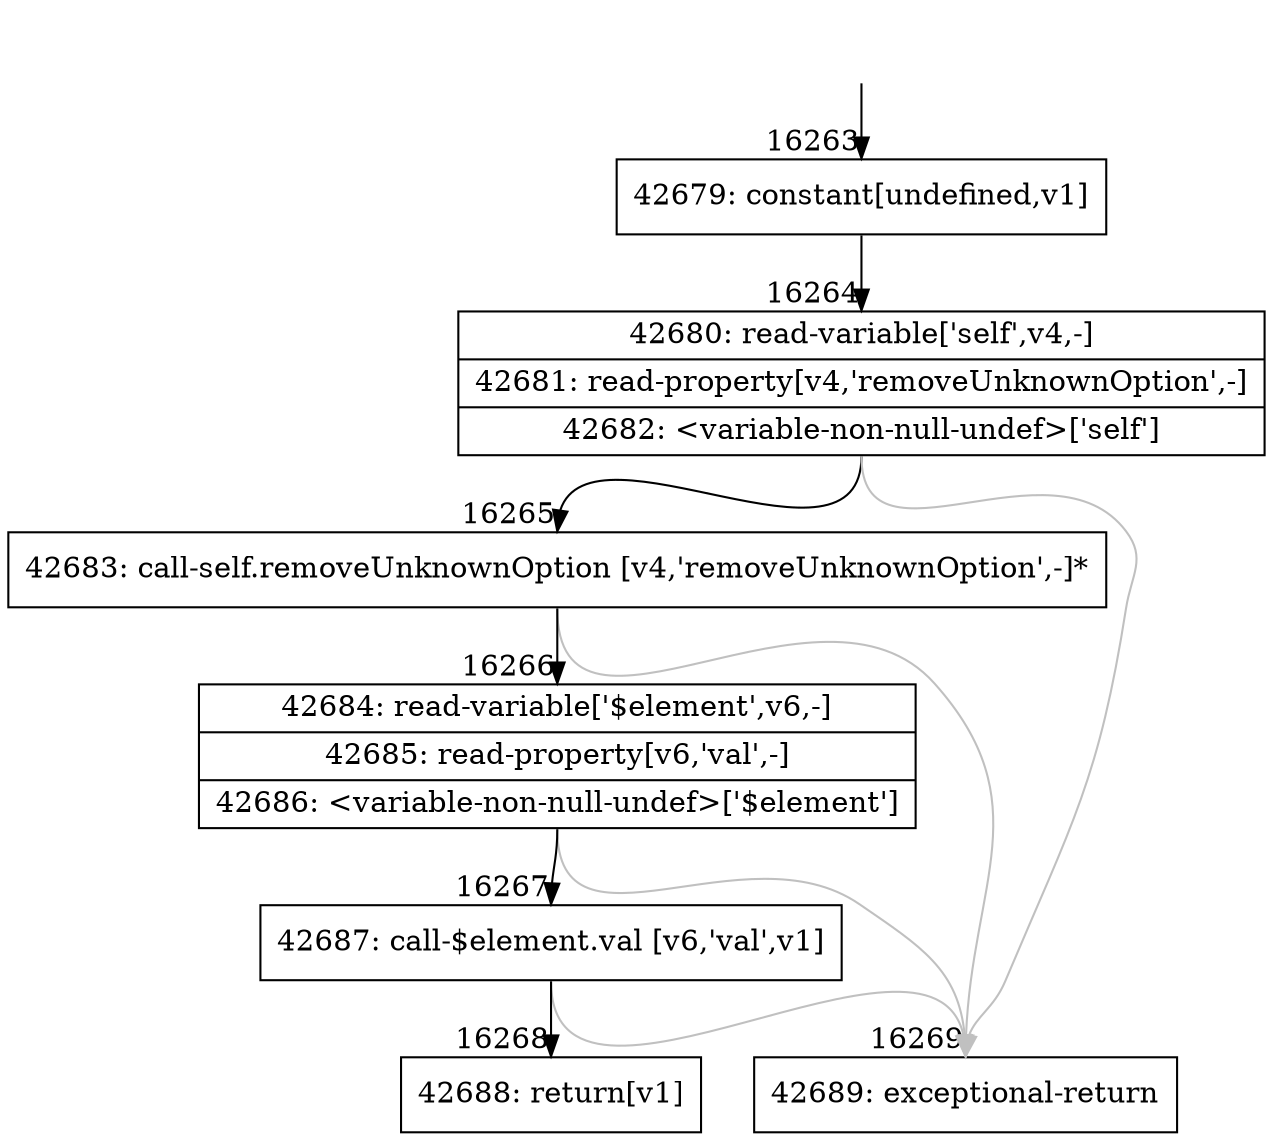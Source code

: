 digraph {
rankdir="TD"
BB_entry1311[shape=none,label=""];
BB_entry1311 -> BB16263 [tailport=s, headport=n, headlabel="    16263"]
BB16263 [shape=record label="{42679: constant[undefined,v1]}" ] 
BB16263 -> BB16264 [tailport=s, headport=n, headlabel="      16264"]
BB16264 [shape=record label="{42680: read-variable['self',v4,-]|42681: read-property[v4,'removeUnknownOption',-]|42682: \<variable-non-null-undef\>['self']}" ] 
BB16264 -> BB16265 [tailport=s, headport=n, headlabel="      16265"]
BB16264 -> BB16269 [tailport=s, headport=n, color=gray, headlabel="      16269"]
BB16265 [shape=record label="{42683: call-self.removeUnknownOption [v4,'removeUnknownOption',-]*}" ] 
BB16265 -> BB16266 [tailport=s, headport=n, headlabel="      16266"]
BB16265 -> BB16269 [tailport=s, headport=n, color=gray]
BB16266 [shape=record label="{42684: read-variable['$element',v6,-]|42685: read-property[v6,'val',-]|42686: \<variable-non-null-undef\>['$element']}" ] 
BB16266 -> BB16267 [tailport=s, headport=n, headlabel="      16267"]
BB16266 -> BB16269 [tailport=s, headport=n, color=gray]
BB16267 [shape=record label="{42687: call-$element.val [v6,'val',v1]}" ] 
BB16267 -> BB16268 [tailport=s, headport=n, headlabel="      16268"]
BB16267 -> BB16269 [tailport=s, headport=n, color=gray]
BB16268 [shape=record label="{42688: return[v1]}" ] 
BB16269 [shape=record label="{42689: exceptional-return}" ] 
//#$~ 27982
}
